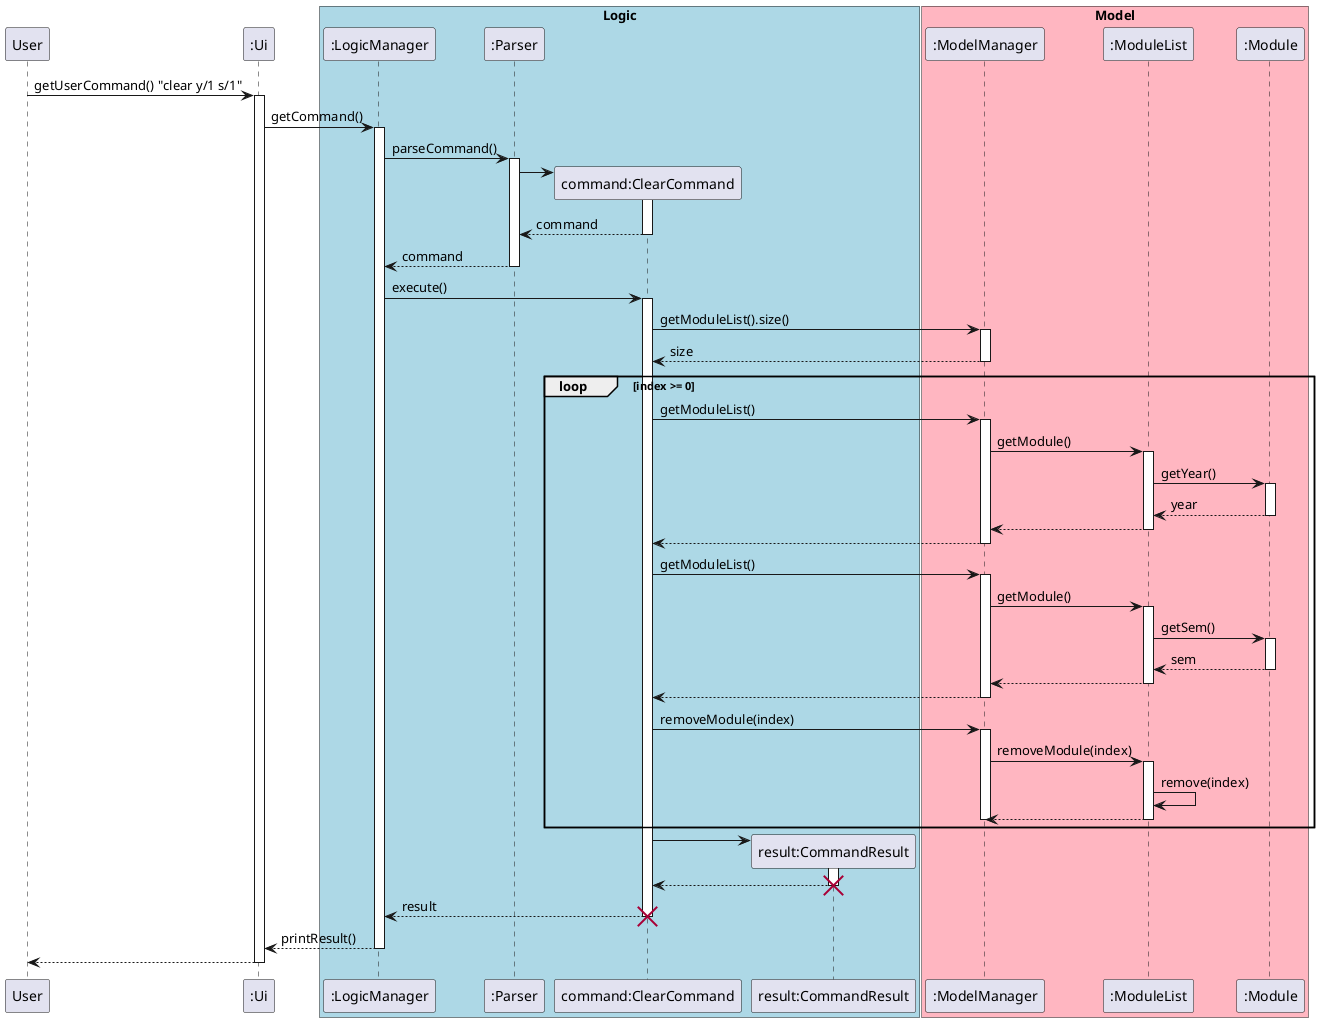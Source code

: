 @startuml
'https://plantuml.com/sequence-diagram

participant User
participant ":Ui" as Ui

box "Logic" #LightBlue
participant ":LogicManager" as LogicManager
participant ":Parser" as Parser
participant "command:ClearCommand" as ClearCommand
participant "result:CommandResult" as CommandResult
end box

box "Model" #LightPink
participant ":ModelManager" as ModelManager
participant ":ModuleList" as ModuleList
participant ":Module" as Module
end box

User -> Ui: getUserCommand() "clear y/1 s/1"

activate Ui
Ui -> LogicManager: getCommand()
activate LogicManager


LogicManager -> Parser: parseCommand()
activate Parser

create ClearCommand
Parser -> ClearCommand
activate ClearCommand

ClearCommand --> Parser: command
deactivate ClearCommand

Parser --> LogicManager: command
deactivate Parser

LogicManager -> ClearCommand: execute()

activate ClearCommand

ClearCommand -> ModelManager: getModuleList().size()
activate ModelManager
ModelManager --> ClearCommand : size
deactivate ModelManager

loop index >= 0

ClearCommand -> ModelManager : getModuleList()
activate ModelManager
ModelManager -> ModuleList : getModule()
activate ModuleList
ModuleList -> Module : getYear()
activate Module
Module --> ModuleList : year
deactivate Module
ModuleList --> ModelManager
deactivate ModuleList
ModelManager --> ClearCommand
deactivate ModelManager

ClearCommand -> ModelManager : getModuleList()
activate ModelManager
ModelManager -> ModuleList : getModule()
activate ModuleList
ModuleList -> Module : getSem()
activate Module
Module --> ModuleList : sem
deactivate Module
ModuleList --> ModelManager
deactivate ModuleList
ModelManager --> ClearCommand
deactivate ModelManager

ClearCommand -> ModelManager: removeModule(index)

activate ModelManager

ModelManager -> ModuleList: removeModule(index)
activate ModuleList

ModuleList -> ModuleList: remove(index)

ModuleList --> ModelManager:
deactivate ModuleList
deactivate ModelManager
end

create CommandResult

ClearCommand -> CommandResult
activate CommandResult
CommandResult --> ClearCommand
deactivate CommandResult
destroy CommandResult

ClearCommand --> LogicManager: result
deactivate ClearCommand
destroy ClearCommand

LogicManager --> Ui: printResult()
deactivate LogicManager

Ui --> User
deactivate Ui
@enduml